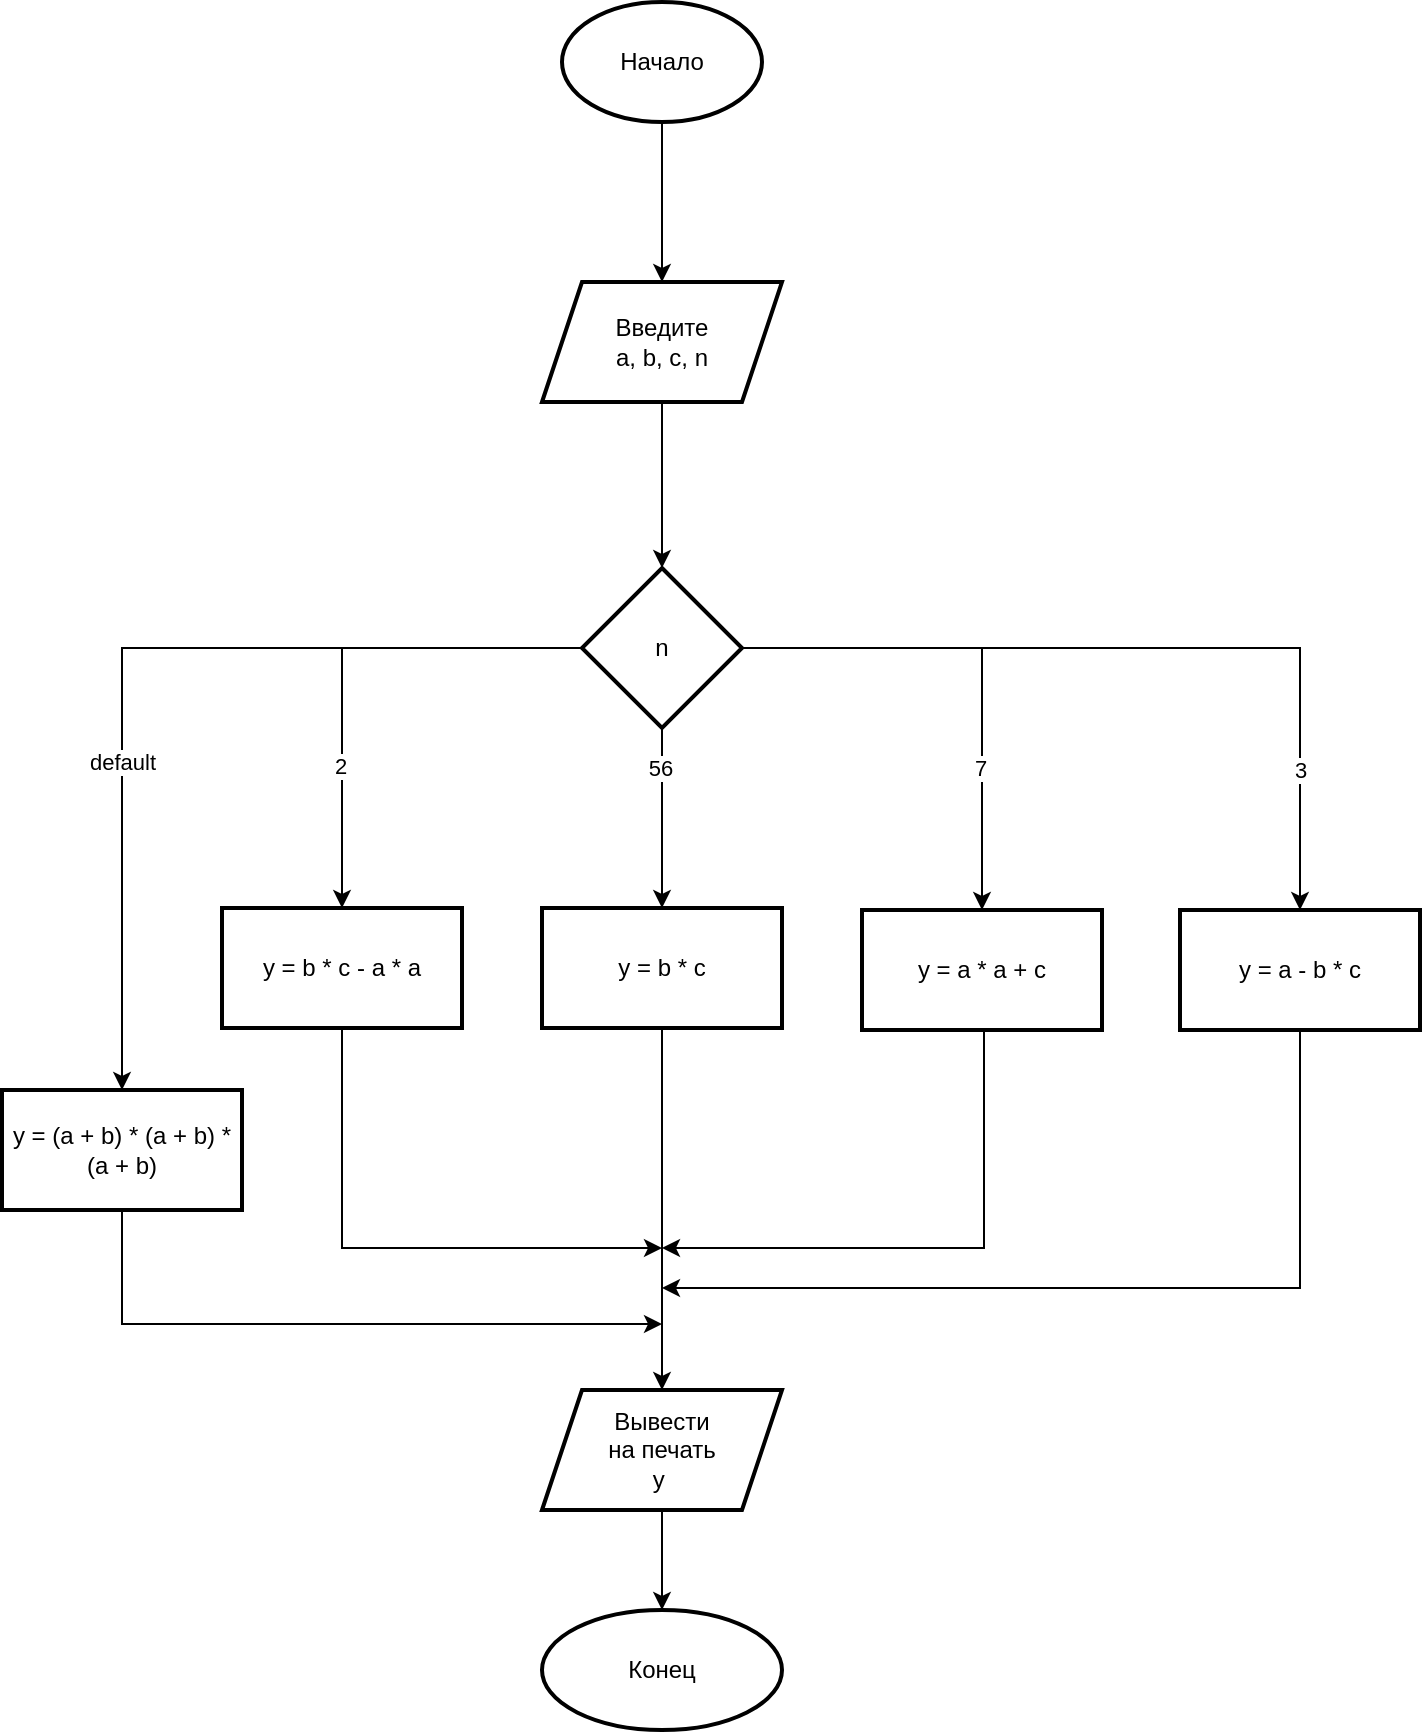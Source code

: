 <mxfile version="20.3.0" type="device"><diagram id="tQG6vGH5kQ5KPR2MoIhC" name="Страница 1"><mxGraphModel dx="1038" dy="649" grid="1" gridSize="10" guides="1" tooltips="1" connect="1" arrows="1" fold="1" page="1" pageScale="1" pageWidth="827" pageHeight="1169" math="0" shadow="0"><root><mxCell id="0"/><mxCell id="1" parent="0"/><mxCell id="_LWIw8l3fUCUjrYjhSpl-3" value="" style="edgeStyle=orthogonalEdgeStyle;rounded=0;orthogonalLoop=1;jettySize=auto;html=1;" parent="1" source="_LWIw8l3fUCUjrYjhSpl-1" target="_LWIw8l3fUCUjrYjhSpl-2" edge="1"><mxGeometry relative="1" as="geometry"/></mxCell><mxCell id="_LWIw8l3fUCUjrYjhSpl-1" value="Начало" style="strokeWidth=2;html=1;shape=mxgraph.flowchart.start_1;whiteSpace=wrap;" parent="1" vertex="1"><mxGeometry x="329" y="137" width="100" height="60" as="geometry"/></mxCell><mxCell id="3WEGvSldfqqgkb1YeQer-8" value="" style="edgeStyle=orthogonalEdgeStyle;rounded=0;orthogonalLoop=1;jettySize=auto;html=1;" parent="1" source="_LWIw8l3fUCUjrYjhSpl-2" target="_LWIw8l3fUCUjrYjhSpl-6" edge="1"><mxGeometry relative="1" as="geometry"/></mxCell><mxCell id="_LWIw8l3fUCUjrYjhSpl-2" value="Введите&lt;br&gt;a, b, c, n" style="shape=parallelogram;perimeter=parallelogramPerimeter;whiteSpace=wrap;html=1;fixedSize=1;strokeWidth=2;" parent="1" vertex="1"><mxGeometry x="319" y="277" width="120" height="60" as="geometry"/></mxCell><mxCell id="_LWIw8l3fUCUjrYjhSpl-9" value="" style="edgeStyle=orthogonalEdgeStyle;rounded=0;orthogonalLoop=1;jettySize=auto;html=1;" parent="1" source="_LWIw8l3fUCUjrYjhSpl-6" target="_LWIw8l3fUCUjrYjhSpl-8" edge="1"><mxGeometry relative="1" as="geometry"/></mxCell><mxCell id="3WEGvSldfqqgkb1YeQer-5" value="56" style="edgeLabel;html=1;align=center;verticalAlign=middle;resizable=0;points=[];" parent="_LWIw8l3fUCUjrYjhSpl-9" vertex="1" connectable="0"><mxGeometry x="-0.236" y="-3" relative="1" as="geometry"><mxPoint x="2" y="-15" as="offset"/></mxGeometry></mxCell><mxCell id="_LWIw8l3fUCUjrYjhSpl-16" value="" style="edgeStyle=orthogonalEdgeStyle;rounded=0;orthogonalLoop=1;jettySize=auto;html=1;" parent="1" source="_LWIw8l3fUCUjrYjhSpl-6" target="_LWIw8l3fUCUjrYjhSpl-15" edge="1"><mxGeometry relative="1" as="geometry"/></mxCell><mxCell id="3WEGvSldfqqgkb1YeQer-4" value="2" style="edgeLabel;html=1;align=center;verticalAlign=middle;resizable=0;points=[];" parent="_LWIw8l3fUCUjrYjhSpl-16" vertex="1" connectable="0"><mxGeometry x="0.331" y="3" relative="1" as="geometry"><mxPoint x="-4" y="12" as="offset"/></mxGeometry></mxCell><mxCell id="_LWIw8l3fUCUjrYjhSpl-18" value="" style="edgeStyle=orthogonalEdgeStyle;rounded=0;orthogonalLoop=1;jettySize=auto;html=1;" parent="1" source="_LWIw8l3fUCUjrYjhSpl-6" target="_LWIw8l3fUCUjrYjhSpl-17" edge="1"><mxGeometry relative="1" as="geometry"/></mxCell><mxCell id="3WEGvSldfqqgkb1YeQer-6" value="7" style="edgeLabel;html=1;align=center;verticalAlign=middle;resizable=0;points=[];" parent="_LWIw8l3fUCUjrYjhSpl-18" vertex="1" connectable="0"><mxGeometry x="0.278" y="-1" relative="1" as="geometry"><mxPoint y="19" as="offset"/></mxGeometry></mxCell><mxCell id="_LWIw8l3fUCUjrYjhSpl-20" value="" style="edgeStyle=orthogonalEdgeStyle;rounded=0;orthogonalLoop=1;jettySize=auto;html=1;entryX=0.5;entryY=0;entryDx=0;entryDy=0;" parent="1" source="_LWIw8l3fUCUjrYjhSpl-6" target="_LWIw8l3fUCUjrYjhSpl-32" edge="1"><mxGeometry relative="1" as="geometry"><mxPoint x="109" y="699" as="targetPoint"/></mxGeometry></mxCell><mxCell id="3WEGvSldfqqgkb1YeQer-9" value="default" style="edgeLabel;html=1;align=center;verticalAlign=middle;resizable=0;points=[];" parent="_LWIw8l3fUCUjrYjhSpl-20" vertex="1" connectable="0"><mxGeometry x="0.219" relative="1" as="geometry"><mxPoint y="12" as="offset"/></mxGeometry></mxCell><mxCell id="_LWIw8l3fUCUjrYjhSpl-34" value="" style="edgeStyle=orthogonalEdgeStyle;rounded=0;orthogonalLoop=1;jettySize=auto;html=1;" parent="1" source="_LWIw8l3fUCUjrYjhSpl-6" target="_LWIw8l3fUCUjrYjhSpl-33" edge="1"><mxGeometry relative="1" as="geometry"/></mxCell><mxCell id="3WEGvSldfqqgkb1YeQer-7" value="3" style="edgeLabel;html=1;align=center;verticalAlign=middle;resizable=0;points=[];" parent="_LWIw8l3fUCUjrYjhSpl-34" vertex="1" connectable="0"><mxGeometry x="0.602" relative="1" as="geometry"><mxPoint y="11" as="offset"/></mxGeometry></mxCell><mxCell id="_LWIw8l3fUCUjrYjhSpl-6" value="n" style="rhombus;whiteSpace=wrap;html=1;strokeWidth=2;" parent="1" vertex="1"><mxGeometry x="339" y="420" width="80" height="80" as="geometry"/></mxCell><mxCell id="_LWIw8l3fUCUjrYjhSpl-23" value="" style="edgeStyle=orthogonalEdgeStyle;rounded=0;orthogonalLoop=1;jettySize=auto;html=1;" parent="1" source="_LWIw8l3fUCUjrYjhSpl-8" target="_LWIw8l3fUCUjrYjhSpl-22" edge="1"><mxGeometry relative="1" as="geometry"/></mxCell><mxCell id="_LWIw8l3fUCUjrYjhSpl-8" value="y = b * c" style="whiteSpace=wrap;html=1;strokeWidth=2;" parent="1" vertex="1"><mxGeometry x="319" y="590" width="120" height="60" as="geometry"/></mxCell><mxCell id="_LWIw8l3fUCUjrYjhSpl-27" value="" style="edgeStyle=orthogonalEdgeStyle;rounded=0;orthogonalLoop=1;jettySize=auto;html=1;" parent="1" source="_LWIw8l3fUCUjrYjhSpl-15" edge="1"><mxGeometry relative="1" as="geometry"><mxPoint x="379" y="760" as="targetPoint"/><Array as="points"><mxPoint x="219" y="760"/></Array></mxGeometry></mxCell><mxCell id="_LWIw8l3fUCUjrYjhSpl-15" value="y = b * c - a * a" style="whiteSpace=wrap;html=1;strokeWidth=2;" parent="1" vertex="1"><mxGeometry x="159" y="590" width="120" height="60" as="geometry"/></mxCell><mxCell id="_LWIw8l3fUCUjrYjhSpl-29" value="" style="edgeStyle=orthogonalEdgeStyle;rounded=0;orthogonalLoop=1;jettySize=auto;html=1;" parent="1" edge="1"><mxGeometry relative="1" as="geometry"><mxPoint x="540" y="651" as="sourcePoint"/><mxPoint x="379" y="760" as="targetPoint"/><Array as="points"><mxPoint x="540" y="760"/></Array></mxGeometry></mxCell><mxCell id="_LWIw8l3fUCUjrYjhSpl-17" value="y = a * a + c" style="whiteSpace=wrap;html=1;strokeWidth=2;" parent="1" vertex="1"><mxGeometry x="479" y="591" width="120" height="60" as="geometry"/></mxCell><mxCell id="_LWIw8l3fUCUjrYjhSpl-31" value="" style="edgeStyle=orthogonalEdgeStyle;rounded=0;orthogonalLoop=1;jettySize=auto;html=1;exitX=0.5;exitY=1;exitDx=0;exitDy=0;" parent="1" source="_LWIw8l3fUCUjrYjhSpl-32" edge="1"><mxGeometry relative="1" as="geometry"><mxPoint x="109" y="759" as="sourcePoint"/><mxPoint x="379" y="798" as="targetPoint"/><Array as="points"><mxPoint x="109" y="798"/></Array></mxGeometry></mxCell><mxCell id="_LWIw8l3fUCUjrYjhSpl-25" value="" style="edgeStyle=orthogonalEdgeStyle;rounded=0;orthogonalLoop=1;jettySize=auto;html=1;" parent="1" source="_LWIw8l3fUCUjrYjhSpl-22" target="_LWIw8l3fUCUjrYjhSpl-24" edge="1"><mxGeometry relative="1" as="geometry"/></mxCell><mxCell id="_LWIw8l3fUCUjrYjhSpl-22" value="Вывести &lt;br&gt;на печать&lt;br&gt;y&amp;nbsp;" style="shape=parallelogram;perimeter=parallelogramPerimeter;whiteSpace=wrap;html=1;fixedSize=1;strokeWidth=2;" parent="1" vertex="1"><mxGeometry x="319" y="831" width="120" height="60" as="geometry"/></mxCell><mxCell id="_LWIw8l3fUCUjrYjhSpl-24" value="Конец" style="ellipse;whiteSpace=wrap;html=1;strokeWidth=2;" parent="1" vertex="1"><mxGeometry x="319" y="941" width="120" height="60" as="geometry"/></mxCell><mxCell id="_LWIw8l3fUCUjrYjhSpl-32" value="y = (a + b) * (a + b) * (a + b)" style="rounded=0;whiteSpace=wrap;html=1;strokeWidth=2;" parent="1" vertex="1"><mxGeometry x="49" y="681" width="120" height="60" as="geometry"/></mxCell><mxCell id="_LWIw8l3fUCUjrYjhSpl-36" value="" style="edgeStyle=orthogonalEdgeStyle;rounded=0;orthogonalLoop=1;jettySize=auto;html=1;" parent="1" source="_LWIw8l3fUCUjrYjhSpl-33" edge="1"><mxGeometry relative="1" as="geometry"><mxPoint x="379" y="780" as="targetPoint"/><Array as="points"><mxPoint x="698" y="780"/></Array></mxGeometry></mxCell><mxCell id="_LWIw8l3fUCUjrYjhSpl-33" value="y = a - b * c" style="whiteSpace=wrap;html=1;strokeWidth=2;" parent="1" vertex="1"><mxGeometry x="638" y="591" width="120" height="60" as="geometry"/></mxCell></root></mxGraphModel></diagram></mxfile>